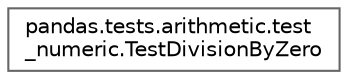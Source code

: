 digraph "Graphical Class Hierarchy"
{
 // LATEX_PDF_SIZE
  bgcolor="transparent";
  edge [fontname=Helvetica,fontsize=10,labelfontname=Helvetica,labelfontsize=10];
  node [fontname=Helvetica,fontsize=10,shape=box,height=0.2,width=0.4];
  rankdir="LR";
  Node0 [id="Node000000",label="pandas.tests.arithmetic.test\l_numeric.TestDivisionByZero",height=0.2,width=0.4,color="grey40", fillcolor="white", style="filled",URL="$db/d72/classpandas_1_1tests_1_1arithmetic_1_1test__numeric_1_1TestDivisionByZero.html",tooltip=" "];
}
